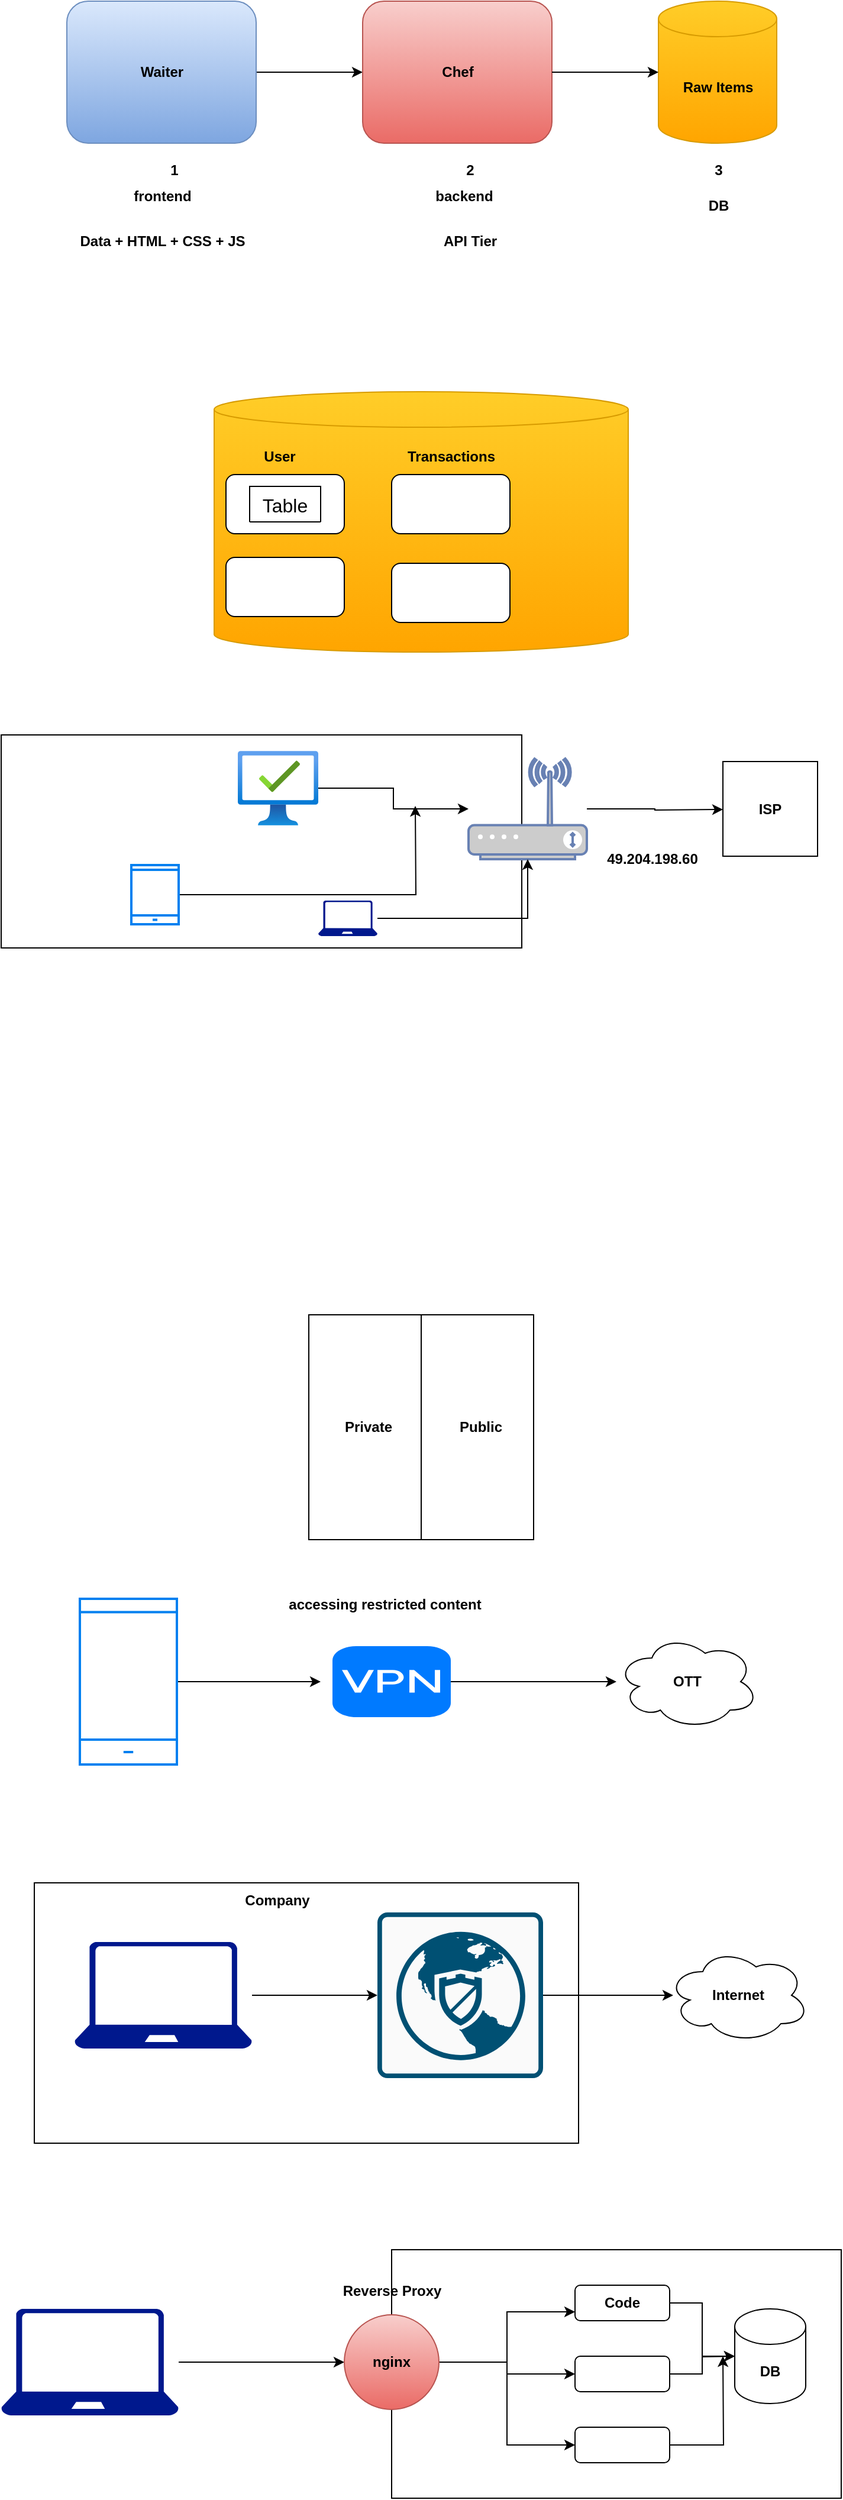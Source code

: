 <mxfile version="24.7.16">
  <diagram name="Page-1" id="aM_Nqmet1P0A5TSejJno">
    <mxGraphModel dx="1323" dy="743" grid="1" gridSize="10" guides="1" tooltips="1" connect="1" arrows="1" fold="1" page="1" pageScale="1" pageWidth="850" pageHeight="1100" math="0" shadow="0">
      <root>
        <mxCell id="0" />
        <mxCell id="1" parent="0" />
        <mxCell id="T01BYtCWUqTDRcv-SZao-12" value="" style="shape=cylinder3;whiteSpace=wrap;html=1;boundedLbl=1;backgroundOutline=1;size=15;fillColor=#ffcd28;gradientColor=#ffa500;strokeColor=#d79b00;" parent="1" vertex="1">
          <mxGeometry x="250" y="380" width="350" height="220" as="geometry" />
        </mxCell>
        <mxCell id="T01BYtCWUqTDRcv-SZao-13" value="" style="rounded=1;whiteSpace=wrap;html=1;" parent="1" vertex="1">
          <mxGeometry x="260" y="450" width="100" height="50" as="geometry" />
        </mxCell>
        <mxCell id="T01BYtCWUqTDRcv-SZao-14" value="" style="rounded=1;whiteSpace=wrap;html=1;" parent="1" vertex="1">
          <mxGeometry x="400" y="450" width="100" height="50" as="geometry" />
        </mxCell>
        <mxCell id="T01BYtCWUqTDRcv-SZao-15" value="" style="rounded=1;whiteSpace=wrap;html=1;" parent="1" vertex="1">
          <mxGeometry x="260" y="520" width="100" height="50" as="geometry" />
        </mxCell>
        <mxCell id="T01BYtCWUqTDRcv-SZao-16" value="" style="rounded=1;whiteSpace=wrap;html=1;" parent="1" vertex="1">
          <mxGeometry x="400" y="525" width="100" height="50" as="geometry" />
        </mxCell>
        <mxCell id="T01BYtCWUqTDRcv-SZao-17" value="&lt;b&gt;User&lt;/b&gt;" style="text;html=1;align=center;verticalAlign=middle;resizable=0;points=[];autosize=1;strokeColor=none;fillColor=none;" parent="1" vertex="1">
          <mxGeometry x="280" y="420" width="50" height="30" as="geometry" />
        </mxCell>
        <mxCell id="T01BYtCWUqTDRcv-SZao-18" value="&lt;b&gt;Transactions&lt;/b&gt;" style="text;html=1;align=center;verticalAlign=middle;resizable=0;points=[];autosize=1;strokeColor=none;fillColor=none;" parent="1" vertex="1">
          <mxGeometry x="400" y="420" width="100" height="30" as="geometry" />
        </mxCell>
        <mxCell id="T01BYtCWUqTDRcv-SZao-19" value="Table" style="shape=table;startSize=30;container=1;collapsible=0;childLayout=tableLayout;strokeColor=default;fontSize=16;" parent="1" vertex="1">
          <mxGeometry x="280" y="460" width="60" height="30" as="geometry" />
        </mxCell>
        <mxCell id="T01BYtCWUqTDRcv-SZao-20" value="" style="shape=tableRow;horizontal=0;startSize=0;swimlaneHead=0;swimlaneBody=0;strokeColor=inherit;top=0;left=0;bottom=0;right=0;collapsible=0;dropTarget=0;fillColor=none;points=[[0,0.5],[1,0.5]];portConstraint=eastwest;fontSize=16;" parent="T01BYtCWUqTDRcv-SZao-19" vertex="1" visible="0">
          <mxGeometry y="30" width="60" height="10" as="geometry" />
        </mxCell>
        <mxCell id="T01BYtCWUqTDRcv-SZao-21" value="" style="shape=partialRectangle;html=1;whiteSpace=wrap;connectable=0;strokeColor=inherit;overflow=hidden;fillColor=none;top=0;left=0;bottom=0;right=0;pointerEvents=1;fontSize=16;" parent="T01BYtCWUqTDRcv-SZao-20" vertex="1">
          <mxGeometry width="20" height="10" as="geometry">
            <mxRectangle width="20" height="10" as="alternateBounds" />
          </mxGeometry>
        </mxCell>
        <mxCell id="T01BYtCWUqTDRcv-SZao-22" value="" style="shape=partialRectangle;html=1;whiteSpace=wrap;connectable=0;strokeColor=inherit;overflow=hidden;fillColor=none;top=0;left=0;bottom=0;right=0;pointerEvents=1;fontSize=16;" parent="T01BYtCWUqTDRcv-SZao-20" vertex="1">
          <mxGeometry x="20" width="20" height="10" as="geometry">
            <mxRectangle width="20" height="10" as="alternateBounds" />
          </mxGeometry>
        </mxCell>
        <mxCell id="T01BYtCWUqTDRcv-SZao-23" value="" style="shape=partialRectangle;html=1;whiteSpace=wrap;connectable=0;strokeColor=inherit;overflow=hidden;fillColor=none;top=0;left=0;bottom=0;right=0;pointerEvents=1;fontSize=16;" parent="T01BYtCWUqTDRcv-SZao-20" vertex="1">
          <mxGeometry x="40" width="20" height="10" as="geometry">
            <mxRectangle width="20" height="10" as="alternateBounds" />
          </mxGeometry>
        </mxCell>
        <mxCell id="T01BYtCWUqTDRcv-SZao-24" value="" style="shape=tableRow;horizontal=0;startSize=0;swimlaneHead=0;swimlaneBody=0;strokeColor=inherit;top=0;left=0;bottom=0;right=0;collapsible=0;dropTarget=0;fillColor=none;points=[[0,0.5],[1,0.5]];portConstraint=eastwest;fontSize=16;" parent="T01BYtCWUqTDRcv-SZao-19" vertex="1" visible="0">
          <mxGeometry y="40" width="60" height="10" as="geometry" />
        </mxCell>
        <mxCell id="T01BYtCWUqTDRcv-SZao-25" value="" style="shape=partialRectangle;html=1;whiteSpace=wrap;connectable=0;strokeColor=inherit;overflow=hidden;fillColor=none;top=0;left=0;bottom=0;right=0;pointerEvents=1;fontSize=16;" parent="T01BYtCWUqTDRcv-SZao-24" vertex="1">
          <mxGeometry width="20" height="10" as="geometry">
            <mxRectangle width="20" height="10" as="alternateBounds" />
          </mxGeometry>
        </mxCell>
        <mxCell id="T01BYtCWUqTDRcv-SZao-26" value="" style="shape=partialRectangle;html=1;whiteSpace=wrap;connectable=0;strokeColor=inherit;overflow=hidden;fillColor=none;top=0;left=0;bottom=0;right=0;pointerEvents=1;fontSize=16;" parent="T01BYtCWUqTDRcv-SZao-24" vertex="1">
          <mxGeometry x="20" width="20" height="10" as="geometry">
            <mxRectangle width="20" height="10" as="alternateBounds" />
          </mxGeometry>
        </mxCell>
        <mxCell id="T01BYtCWUqTDRcv-SZao-27" value="" style="shape=partialRectangle;html=1;whiteSpace=wrap;connectable=0;strokeColor=inherit;overflow=hidden;fillColor=none;top=0;left=0;bottom=0;right=0;pointerEvents=1;fontSize=16;" parent="T01BYtCWUqTDRcv-SZao-24" vertex="1">
          <mxGeometry x="40" width="20" height="10" as="geometry">
            <mxRectangle width="20" height="10" as="alternateBounds" />
          </mxGeometry>
        </mxCell>
        <mxCell id="T01BYtCWUqTDRcv-SZao-28" value="" style="shape=tableRow;horizontal=0;startSize=0;swimlaneHead=0;swimlaneBody=0;strokeColor=inherit;top=0;left=0;bottom=0;right=0;collapsible=0;dropTarget=0;fillColor=none;points=[[0,0.5],[1,0.5]];portConstraint=eastwest;fontSize=16;" parent="T01BYtCWUqTDRcv-SZao-19" vertex="1" visible="0">
          <mxGeometry y="50" width="60" height="10" as="geometry" />
        </mxCell>
        <mxCell id="T01BYtCWUqTDRcv-SZao-29" value="" style="shape=partialRectangle;html=1;whiteSpace=wrap;connectable=0;strokeColor=inherit;overflow=hidden;fillColor=none;top=0;left=0;bottom=0;right=0;pointerEvents=1;fontSize=16;" parent="T01BYtCWUqTDRcv-SZao-28" vertex="1">
          <mxGeometry width="20" height="10" as="geometry">
            <mxRectangle width="20" height="10" as="alternateBounds" />
          </mxGeometry>
        </mxCell>
        <mxCell id="T01BYtCWUqTDRcv-SZao-30" value="" style="shape=partialRectangle;html=1;whiteSpace=wrap;connectable=0;strokeColor=inherit;overflow=hidden;fillColor=none;top=0;left=0;bottom=0;right=0;pointerEvents=1;fontSize=16;" parent="T01BYtCWUqTDRcv-SZao-28" vertex="1">
          <mxGeometry x="20" width="20" height="10" as="geometry">
            <mxRectangle width="20" height="10" as="alternateBounds" />
          </mxGeometry>
        </mxCell>
        <mxCell id="T01BYtCWUqTDRcv-SZao-31" value="" style="shape=partialRectangle;html=1;whiteSpace=wrap;connectable=0;strokeColor=inherit;overflow=hidden;fillColor=none;top=0;left=0;bottom=0;right=0;pointerEvents=1;fontSize=16;" parent="T01BYtCWUqTDRcv-SZao-28" vertex="1">
          <mxGeometry x="40" width="20" height="10" as="geometry">
            <mxRectangle width="20" height="10" as="alternateBounds" />
          </mxGeometry>
        </mxCell>
        <mxCell id="kuUCDUUusivo49cVpHGl-1" value="" style="group" vertex="1" connectable="0" parent="1">
          <mxGeometry x="70" y="1950" width="710" height="210" as="geometry" />
        </mxCell>
        <mxCell id="zo3HuSLdIYdkisM9wmzk-39" style="edgeStyle=orthogonalEdgeStyle;rounded=0;orthogonalLoop=1;jettySize=auto;html=1;" parent="kuUCDUUusivo49cVpHGl-1" source="zo3HuSLdIYdkisM9wmzk-33" target="zo3HuSLdIYdkisM9wmzk-38" edge="1">
          <mxGeometry relative="1" as="geometry" />
        </mxCell>
        <mxCell id="zo3HuSLdIYdkisM9wmzk-33" value="" style="sketch=0;aspect=fixed;pointerEvents=1;shadow=0;dashed=0;html=1;strokeColor=none;labelPosition=center;verticalLabelPosition=bottom;verticalAlign=top;align=center;fillColor=#00188D;shape=mxgraph.azure.laptop" parent="kuUCDUUusivo49cVpHGl-1" vertex="1">
          <mxGeometry y="50" width="150" height="90" as="geometry" />
        </mxCell>
        <mxCell id="zo3HuSLdIYdkisM9wmzk-34" value="" style="rounded=0;whiteSpace=wrap;html=1;" parent="kuUCDUUusivo49cVpHGl-1" vertex="1">
          <mxGeometry x="330" width="380" height="210" as="geometry" />
        </mxCell>
        <mxCell id="zo3HuSLdIYdkisM9wmzk-45" style="edgeStyle=orthogonalEdgeStyle;rounded=0;orthogonalLoop=1;jettySize=auto;html=1;" parent="kuUCDUUusivo49cVpHGl-1" source="zo3HuSLdIYdkisM9wmzk-35" target="zo3HuSLdIYdkisM9wmzk-44" edge="1">
          <mxGeometry relative="1" as="geometry" />
        </mxCell>
        <mxCell id="zo3HuSLdIYdkisM9wmzk-35" value="&lt;b&gt;Code&lt;/b&gt;" style="rounded=1;whiteSpace=wrap;html=1;" parent="kuUCDUUusivo49cVpHGl-1" vertex="1">
          <mxGeometry x="485" y="30" width="80" height="30" as="geometry" />
        </mxCell>
        <mxCell id="zo3HuSLdIYdkisM9wmzk-46" style="edgeStyle=orthogonalEdgeStyle;rounded=0;orthogonalLoop=1;jettySize=auto;html=1;" parent="kuUCDUUusivo49cVpHGl-1" source="zo3HuSLdIYdkisM9wmzk-36" edge="1">
          <mxGeometry relative="1" as="geometry">
            <mxPoint x="620" y="90" as="targetPoint" />
          </mxGeometry>
        </mxCell>
        <mxCell id="zo3HuSLdIYdkisM9wmzk-36" value="" style="rounded=1;whiteSpace=wrap;html=1;" parent="kuUCDUUusivo49cVpHGl-1" vertex="1">
          <mxGeometry x="485" y="90" width="80" height="30" as="geometry" />
        </mxCell>
        <mxCell id="zo3HuSLdIYdkisM9wmzk-47" style="edgeStyle=orthogonalEdgeStyle;rounded=0;orthogonalLoop=1;jettySize=auto;html=1;" parent="kuUCDUUusivo49cVpHGl-1" source="zo3HuSLdIYdkisM9wmzk-37" edge="1">
          <mxGeometry relative="1" as="geometry">
            <mxPoint x="610" y="90" as="targetPoint" />
          </mxGeometry>
        </mxCell>
        <mxCell id="zo3HuSLdIYdkisM9wmzk-37" value="" style="rounded=1;whiteSpace=wrap;html=1;" parent="kuUCDUUusivo49cVpHGl-1" vertex="1">
          <mxGeometry x="485" y="150" width="80" height="30" as="geometry" />
        </mxCell>
        <mxCell id="zo3HuSLdIYdkisM9wmzk-40" style="edgeStyle=orthogonalEdgeStyle;rounded=0;orthogonalLoop=1;jettySize=auto;html=1;entryX=0;entryY=0.75;entryDx=0;entryDy=0;" parent="kuUCDUUusivo49cVpHGl-1" source="zo3HuSLdIYdkisM9wmzk-38" target="zo3HuSLdIYdkisM9wmzk-35" edge="1">
          <mxGeometry relative="1" as="geometry" />
        </mxCell>
        <mxCell id="zo3HuSLdIYdkisM9wmzk-41" style="edgeStyle=orthogonalEdgeStyle;rounded=0;orthogonalLoop=1;jettySize=auto;html=1;" parent="kuUCDUUusivo49cVpHGl-1" source="zo3HuSLdIYdkisM9wmzk-38" target="zo3HuSLdIYdkisM9wmzk-36" edge="1">
          <mxGeometry relative="1" as="geometry" />
        </mxCell>
        <mxCell id="zo3HuSLdIYdkisM9wmzk-42" style="edgeStyle=orthogonalEdgeStyle;rounded=0;orthogonalLoop=1;jettySize=auto;html=1;entryX=0;entryY=0.5;entryDx=0;entryDy=0;" parent="kuUCDUUusivo49cVpHGl-1" source="zo3HuSLdIYdkisM9wmzk-38" target="zo3HuSLdIYdkisM9wmzk-37" edge="1">
          <mxGeometry relative="1" as="geometry" />
        </mxCell>
        <mxCell id="zo3HuSLdIYdkisM9wmzk-38" value="&lt;b&gt;nginx&lt;/b&gt;" style="ellipse;whiteSpace=wrap;html=1;aspect=fixed;fillColor=#f8cecc;gradientColor=#ea6b66;strokeColor=#b85450;" parent="kuUCDUUusivo49cVpHGl-1" vertex="1">
          <mxGeometry x="290" y="55" width="80" height="80" as="geometry" />
        </mxCell>
        <mxCell id="zo3HuSLdIYdkisM9wmzk-44" value="&lt;b&gt;DB&lt;/b&gt;" style="shape=cylinder3;whiteSpace=wrap;html=1;boundedLbl=1;backgroundOutline=1;size=15;" parent="kuUCDUUusivo49cVpHGl-1" vertex="1">
          <mxGeometry x="620" y="50" width="60" height="80" as="geometry" />
        </mxCell>
        <mxCell id="zo3HuSLdIYdkisM9wmzk-48" value="&lt;b&gt;Reverse Proxy&lt;/b&gt;" style="text;html=1;align=center;verticalAlign=middle;resizable=0;points=[];autosize=1;strokeColor=none;fillColor=none;" parent="kuUCDUUusivo49cVpHGl-1" vertex="1">
          <mxGeometry x="275" y="20" width="110" height="30" as="geometry" />
        </mxCell>
        <mxCell id="kuUCDUUusivo49cVpHGl-2" value="" style="group" vertex="1" connectable="0" parent="1">
          <mxGeometry x="98" y="1640" width="655" height="220" as="geometry" />
        </mxCell>
        <mxCell id="zo3HuSLdIYdkisM9wmzk-28" value="" style="rounded=0;whiteSpace=wrap;html=1;" parent="kuUCDUUusivo49cVpHGl-2" vertex="1">
          <mxGeometry width="460" height="220" as="geometry" />
        </mxCell>
        <mxCell id="zo3HuSLdIYdkisM9wmzk-27" style="edgeStyle=orthogonalEdgeStyle;rounded=0;orthogonalLoop=1;jettySize=auto;html=1;" parent="kuUCDUUusivo49cVpHGl-2" source="zo3HuSLdIYdkisM9wmzk-25" target="zo3HuSLdIYdkisM9wmzk-26" edge="1">
          <mxGeometry relative="1" as="geometry" />
        </mxCell>
        <mxCell id="zo3HuSLdIYdkisM9wmzk-25" value="" style="sketch=0;aspect=fixed;pointerEvents=1;shadow=0;dashed=0;html=1;strokeColor=none;labelPosition=center;verticalLabelPosition=bottom;verticalAlign=top;align=center;fillColor=#00188D;shape=mxgraph.azure.laptop" parent="kuUCDUUusivo49cVpHGl-2" vertex="1">
          <mxGeometry x="34" y="50" width="150" height="90" as="geometry" />
        </mxCell>
        <mxCell id="zo3HuSLdIYdkisM9wmzk-30" style="edgeStyle=orthogonalEdgeStyle;rounded=0;orthogonalLoop=1;jettySize=auto;html=1;" parent="kuUCDUUusivo49cVpHGl-2" source="zo3HuSLdIYdkisM9wmzk-26" edge="1">
          <mxGeometry relative="1" as="geometry">
            <mxPoint x="540" y="95" as="targetPoint" />
          </mxGeometry>
        </mxCell>
        <mxCell id="zo3HuSLdIYdkisM9wmzk-26" value="" style="sketch=0;points=[[0.015,0.015,0],[0.985,0.015,0],[0.985,0.985,0],[0.015,0.985,0],[0.25,0,0],[0.5,0,0],[0.75,0,0],[1,0.25,0],[1,0.5,0],[1,0.75,0],[0.75,1,0],[0.5,1,0],[0.25,1,0],[0,0.75,0],[0,0.5,0],[0,0.25,0]];verticalLabelPosition=bottom;html=1;verticalAlign=top;aspect=fixed;align=center;pointerEvents=1;shape=mxgraph.cisco19.rect;prIcon=virtual_private_network;fillColor=#FAFAFA;strokeColor=#005073;" parent="kuUCDUUusivo49cVpHGl-2" vertex="1">
          <mxGeometry x="290" y="25" width="140" height="140" as="geometry" />
        </mxCell>
        <mxCell id="zo3HuSLdIYdkisM9wmzk-29" value="&lt;b&gt;Company&lt;/b&gt;" style="text;html=1;align=center;verticalAlign=middle;resizable=0;points=[];autosize=1;strokeColor=none;fillColor=none;" parent="kuUCDUUusivo49cVpHGl-2" vertex="1">
          <mxGeometry x="165" width="80" height="30" as="geometry" />
        </mxCell>
        <mxCell id="zo3HuSLdIYdkisM9wmzk-31" value="&lt;b&gt;Internet&lt;/b&gt;" style="ellipse;shape=cloud;whiteSpace=wrap;html=1;" parent="kuUCDUUusivo49cVpHGl-2" vertex="1">
          <mxGeometry x="535" y="55" width="120" height="80" as="geometry" />
        </mxCell>
        <mxCell id="kuUCDUUusivo49cVpHGl-3" value="" style="group" vertex="1" connectable="0" parent="1">
          <mxGeometry x="136.5" y="1390" width="567" height="150" as="geometry" />
        </mxCell>
        <mxCell id="kuUCDUUusivo49cVpHGl-10" style="edgeStyle=orthogonalEdgeStyle;rounded=0;orthogonalLoop=1;jettySize=auto;html=1;" edge="1" parent="kuUCDUUusivo49cVpHGl-3" source="zo3HuSLdIYdkisM9wmzk-20">
          <mxGeometry relative="1" as="geometry">
            <mxPoint x="203.5" y="80" as="targetPoint" />
          </mxGeometry>
        </mxCell>
        <mxCell id="zo3HuSLdIYdkisM9wmzk-20" value="" style="html=1;verticalLabelPosition=bottom;align=center;labelBackgroundColor=#ffffff;verticalAlign=top;strokeWidth=2;strokeColor=#0080F0;shadow=0;dashed=0;shape=mxgraph.ios7.icons.smartphone;" parent="kuUCDUUusivo49cVpHGl-3" vertex="1">
          <mxGeometry y="10" width="82" height="140" as="geometry" />
        </mxCell>
        <mxCell id="zo3HuSLdIYdkisM9wmzk-24" style="edgeStyle=orthogonalEdgeStyle;rounded=0;orthogonalLoop=1;jettySize=auto;html=1;" parent="kuUCDUUusivo49cVpHGl-3" source="zo3HuSLdIYdkisM9wmzk-21" target="zo3HuSLdIYdkisM9wmzk-22" edge="1">
          <mxGeometry relative="1" as="geometry" />
        </mxCell>
        <mxCell id="zo3HuSLdIYdkisM9wmzk-21" value="" style="html=1;strokeWidth=1;shadow=0;dashed=0;shape=mxgraph.ios7.misc.vpn;fillColor=#007AFF;strokeColor=none;buttonText=;strokeColor2=#222222;fontColor=#222222;fontSize=8;verticalLabelPosition=bottom;verticalAlign=top;align=center;sketch=0;" parent="kuUCDUUusivo49cVpHGl-3" vertex="1">
          <mxGeometry x="213.5" y="50" width="100" height="60" as="geometry" />
        </mxCell>
        <mxCell id="zo3HuSLdIYdkisM9wmzk-22" value="&lt;b&gt;OTT&lt;/b&gt;" style="ellipse;shape=cloud;whiteSpace=wrap;html=1;" parent="kuUCDUUusivo49cVpHGl-3" vertex="1">
          <mxGeometry x="453.5" y="40" width="120" height="80" as="geometry" />
        </mxCell>
        <mxCell id="zo3HuSLdIYdkisM9wmzk-32" value="&lt;b&gt;accessing restricted content&lt;/b&gt;" style="text;html=1;align=center;verticalAlign=middle;resizable=0;points=[];autosize=1;strokeColor=none;fillColor=none;" parent="kuUCDUUusivo49cVpHGl-3" vertex="1">
          <mxGeometry x="162" width="190" height="30" as="geometry" />
        </mxCell>
        <mxCell id="kuUCDUUusivo49cVpHGl-5" value="" style="group" vertex="1" connectable="0" parent="1">
          <mxGeometry x="70" y="670" width="690" height="180" as="geometry" />
        </mxCell>
        <mxCell id="zo3HuSLdIYdkisM9wmzk-1" value="" style="rounded=0;whiteSpace=wrap;html=1;" parent="kuUCDUUusivo49cVpHGl-5" vertex="1">
          <mxGeometry width="440" height="180" as="geometry" />
        </mxCell>
        <mxCell id="zo3HuSLdIYdkisM9wmzk-10" style="edgeStyle=orthogonalEdgeStyle;rounded=0;orthogonalLoop=1;jettySize=auto;html=1;" parent="kuUCDUUusivo49cVpHGl-5" source="zo3HuSLdIYdkisM9wmzk-2" edge="1">
          <mxGeometry relative="1" as="geometry">
            <mxPoint x="610" y="63" as="targetPoint" />
          </mxGeometry>
        </mxCell>
        <mxCell id="zo3HuSLdIYdkisM9wmzk-2" value="" style="fontColor=#0066CC;verticalAlign=top;verticalLabelPosition=bottom;labelPosition=center;align=center;html=1;outlineConnect=0;fillColor=#CCCCCC;strokeColor=#6881B3;gradientColor=none;gradientDirection=north;strokeWidth=2;shape=mxgraph.networks.wireless_modem;" parent="kuUCDUUusivo49cVpHGl-5" vertex="1">
          <mxGeometry x="395" y="20" width="100" height="85" as="geometry" />
        </mxCell>
        <mxCell id="zo3HuSLdIYdkisM9wmzk-9" style="edgeStyle=orthogonalEdgeStyle;rounded=0;orthogonalLoop=1;jettySize=auto;html=1;" parent="kuUCDUUusivo49cVpHGl-5" source="zo3HuSLdIYdkisM9wmzk-3" target="zo3HuSLdIYdkisM9wmzk-2" edge="1">
          <mxGeometry relative="1" as="geometry" />
        </mxCell>
        <mxCell id="zo3HuSLdIYdkisM9wmzk-3" value="" style="sketch=0;aspect=fixed;pointerEvents=1;shadow=0;dashed=0;html=1;strokeColor=none;labelPosition=center;verticalLabelPosition=bottom;verticalAlign=top;align=center;fillColor=#00188D;shape=mxgraph.azure.laptop" parent="kuUCDUUusivo49cVpHGl-5" vertex="1">
          <mxGeometry x="268" y="140" width="50" height="30" as="geometry" />
        </mxCell>
        <mxCell id="zo3HuSLdIYdkisM9wmzk-8" style="edgeStyle=orthogonalEdgeStyle;rounded=0;orthogonalLoop=1;jettySize=auto;html=1;" parent="kuUCDUUusivo49cVpHGl-5" source="zo3HuSLdIYdkisM9wmzk-4" edge="1">
          <mxGeometry relative="1" as="geometry">
            <mxPoint x="350" y="60" as="targetPoint" />
          </mxGeometry>
        </mxCell>
        <mxCell id="zo3HuSLdIYdkisM9wmzk-4" value="" style="html=1;verticalLabelPosition=bottom;align=center;labelBackgroundColor=#ffffff;verticalAlign=top;strokeWidth=2;strokeColor=#0080F0;shadow=0;dashed=0;shape=mxgraph.ios7.icons.smartphone;" parent="kuUCDUUusivo49cVpHGl-5" vertex="1">
          <mxGeometry x="110" y="110" width="40" height="50" as="geometry" />
        </mxCell>
        <mxCell id="zo3HuSLdIYdkisM9wmzk-7" style="edgeStyle=orthogonalEdgeStyle;rounded=0;orthogonalLoop=1;jettySize=auto;html=1;" parent="kuUCDUUusivo49cVpHGl-5" source="zo3HuSLdIYdkisM9wmzk-5" target="zo3HuSLdIYdkisM9wmzk-2" edge="1">
          <mxGeometry relative="1" as="geometry" />
        </mxCell>
        <mxCell id="zo3HuSLdIYdkisM9wmzk-5" value="" style="image;aspect=fixed;html=1;points=[];align=center;fontSize=12;image=img/lib/azure2/management_governance/Managed_Desktop.svg;" parent="kuUCDUUusivo49cVpHGl-5" vertex="1">
          <mxGeometry x="200" y="13.4" width="68" height="63.2" as="geometry" />
        </mxCell>
        <mxCell id="zo3HuSLdIYdkisM9wmzk-11" value="&lt;b&gt;ISP&lt;/b&gt;" style="whiteSpace=wrap;html=1;aspect=fixed;" parent="kuUCDUUusivo49cVpHGl-5" vertex="1">
          <mxGeometry x="610" y="22.5" width="80" height="80" as="geometry" />
        </mxCell>
        <mxCell id="zo3HuSLdIYdkisM9wmzk-17" value="&lt;b&gt;49.204.198.60&lt;/b&gt;" style="text;html=1;align=center;verticalAlign=middle;resizable=0;points=[];autosize=1;strokeColor=none;fillColor=none;" parent="kuUCDUUusivo49cVpHGl-5" vertex="1">
          <mxGeometry x="500" y="90" width="100" height="30" as="geometry" />
        </mxCell>
        <mxCell id="kuUCDUUusivo49cVpHGl-6" value="" style="group" vertex="1" connectable="0" parent="1">
          <mxGeometry x="330" y="1160" width="190" height="190" as="geometry" />
        </mxCell>
        <mxCell id="zo3HuSLdIYdkisM9wmzk-12" value="" style="whiteSpace=wrap;html=1;aspect=fixed;" parent="kuUCDUUusivo49cVpHGl-6" vertex="1">
          <mxGeometry width="190" height="190" as="geometry" />
        </mxCell>
        <mxCell id="zo3HuSLdIYdkisM9wmzk-13" value="" style="endArrow=none;html=1;rounded=0;entryX=0.5;entryY=0;entryDx=0;entryDy=0;exitX=0.5;exitY=1;exitDx=0;exitDy=0;" parent="kuUCDUUusivo49cVpHGl-6" source="zo3HuSLdIYdkisM9wmzk-12" target="zo3HuSLdIYdkisM9wmzk-12" edge="1">
          <mxGeometry width="50" height="50" relative="1" as="geometry">
            <mxPoint x="40" y="20" as="sourcePoint" />
            <mxPoint x="90" y="-30" as="targetPoint" />
          </mxGeometry>
        </mxCell>
        <mxCell id="zo3HuSLdIYdkisM9wmzk-14" value="&lt;b&gt;Private&lt;/b&gt;" style="text;html=1;align=center;verticalAlign=middle;resizable=0;points=[];autosize=1;strokeColor=none;fillColor=none;" parent="kuUCDUUusivo49cVpHGl-6" vertex="1">
          <mxGeometry x="20" y="80" width="60" height="30" as="geometry" />
        </mxCell>
        <mxCell id="zo3HuSLdIYdkisM9wmzk-15" value="&lt;b&gt;Public&lt;/b&gt;" style="text;html=1;align=center;verticalAlign=middle;resizable=0;points=[];autosize=1;strokeColor=none;fillColor=none;" parent="kuUCDUUusivo49cVpHGl-6" vertex="1">
          <mxGeometry x="115" y="80" width="60" height="30" as="geometry" />
        </mxCell>
        <mxCell id="kuUCDUUusivo49cVpHGl-11" value="" style="group" vertex="1" connectable="0" parent="1">
          <mxGeometry x="125.5" y="50" width="600" height="218" as="geometry" />
        </mxCell>
        <mxCell id="T01BYtCWUqTDRcv-SZao-4" style="edgeStyle=orthogonalEdgeStyle;rounded=0;orthogonalLoop=1;jettySize=auto;html=1;entryX=0;entryY=0.5;entryDx=0;entryDy=0;" parent="kuUCDUUusivo49cVpHGl-11" source="T01BYtCWUqTDRcv-SZao-1" target="T01BYtCWUqTDRcv-SZao-2" edge="1">
          <mxGeometry relative="1" as="geometry" />
        </mxCell>
        <mxCell id="T01BYtCWUqTDRcv-SZao-1" value="&lt;b&gt;Waiter&lt;/b&gt;" style="rounded=1;whiteSpace=wrap;html=1;fillColor=#dae8fc;gradientColor=#7ea6e0;strokeColor=#6c8ebf;" parent="kuUCDUUusivo49cVpHGl-11" vertex="1">
          <mxGeometry width="160" height="120" as="geometry" />
        </mxCell>
        <mxCell id="T01BYtCWUqTDRcv-SZao-2" value="&lt;b&gt;Chef&lt;/b&gt;" style="rounded=1;whiteSpace=wrap;html=1;fillColor=#f8cecc;gradientColor=#ea6b66;strokeColor=#b85450;" parent="kuUCDUUusivo49cVpHGl-11" vertex="1">
          <mxGeometry x="250" width="160" height="120" as="geometry" />
        </mxCell>
        <mxCell id="T01BYtCWUqTDRcv-SZao-3" value="&lt;b&gt;Raw Items&lt;/b&gt;" style="shape=cylinder3;whiteSpace=wrap;html=1;boundedLbl=1;backgroundOutline=1;size=15;fillColor=#ffcd28;gradientColor=#ffa500;strokeColor=#d79b00;" parent="kuUCDUUusivo49cVpHGl-11" vertex="1">
          <mxGeometry x="500" width="100" height="120" as="geometry" />
        </mxCell>
        <mxCell id="T01BYtCWUqTDRcv-SZao-5" style="edgeStyle=orthogonalEdgeStyle;rounded=0;orthogonalLoop=1;jettySize=auto;html=1;entryX=0;entryY=0.5;entryDx=0;entryDy=0;entryPerimeter=0;" parent="kuUCDUUusivo49cVpHGl-11" source="T01BYtCWUqTDRcv-SZao-2" target="T01BYtCWUqTDRcv-SZao-3" edge="1">
          <mxGeometry relative="1" as="geometry" />
        </mxCell>
        <mxCell id="T01BYtCWUqTDRcv-SZao-6" value="&lt;b&gt;1&lt;/b&gt;" style="text;html=1;align=center;verticalAlign=middle;resizable=0;points=[];autosize=1;strokeColor=none;fillColor=none;" parent="kuUCDUUusivo49cVpHGl-11" vertex="1">
          <mxGeometry x="75" y="128" width="30" height="30" as="geometry" />
        </mxCell>
        <mxCell id="T01BYtCWUqTDRcv-SZao-7" value="&lt;b&gt;2&lt;/b&gt;" style="text;html=1;align=center;verticalAlign=middle;resizable=0;points=[];autosize=1;strokeColor=none;fillColor=none;" parent="kuUCDUUusivo49cVpHGl-11" vertex="1">
          <mxGeometry x="325" y="128" width="30" height="30" as="geometry" />
        </mxCell>
        <mxCell id="T01BYtCWUqTDRcv-SZao-8" value="&lt;b&gt;3&lt;/b&gt;" style="text;html=1;align=center;verticalAlign=middle;resizable=0;points=[];autosize=1;strokeColor=none;fillColor=none;" parent="kuUCDUUusivo49cVpHGl-11" vertex="1">
          <mxGeometry x="535" y="128" width="30" height="30" as="geometry" />
        </mxCell>
        <mxCell id="T01BYtCWUqTDRcv-SZao-9" value="&lt;b&gt;frontend&lt;/b&gt;" style="text;html=1;align=center;verticalAlign=middle;resizable=0;points=[];autosize=1;strokeColor=none;fillColor=none;" parent="kuUCDUUusivo49cVpHGl-11" vertex="1">
          <mxGeometry x="45" y="150" width="70" height="30" as="geometry" />
        </mxCell>
        <mxCell id="T01BYtCWUqTDRcv-SZao-10" value="&lt;b&gt;backend&lt;/b&gt;" style="text;html=1;align=center;verticalAlign=middle;resizable=0;points=[];autosize=1;strokeColor=none;fillColor=none;" parent="kuUCDUUusivo49cVpHGl-11" vertex="1">
          <mxGeometry x="300" y="150" width="70" height="30" as="geometry" />
        </mxCell>
        <mxCell id="T01BYtCWUqTDRcv-SZao-11" value="&lt;b&gt;DB&lt;/b&gt;" style="text;html=1;align=center;verticalAlign=middle;resizable=0;points=[];autosize=1;strokeColor=none;fillColor=none;" parent="kuUCDUUusivo49cVpHGl-11" vertex="1">
          <mxGeometry x="530" y="158" width="40" height="30" as="geometry" />
        </mxCell>
        <mxCell id="zo3HuSLdIYdkisM9wmzk-18" value="&lt;b&gt;API Tier&lt;/b&gt;" style="text;html=1;align=center;verticalAlign=middle;resizable=0;points=[];autosize=1;strokeColor=none;fillColor=none;" parent="kuUCDUUusivo49cVpHGl-11" vertex="1">
          <mxGeometry x="305" y="188" width="70" height="30" as="geometry" />
        </mxCell>
        <mxCell id="zo3HuSLdIYdkisM9wmzk-19" value="&lt;b&gt;Data + HTML + CSS + JS&lt;/b&gt;" style="text;html=1;align=center;verticalAlign=middle;resizable=0;points=[];autosize=1;strokeColor=none;fillColor=none;" parent="kuUCDUUusivo49cVpHGl-11" vertex="1">
          <mxGeometry y="188" width="160" height="30" as="geometry" />
        </mxCell>
      </root>
    </mxGraphModel>
  </diagram>
</mxfile>
